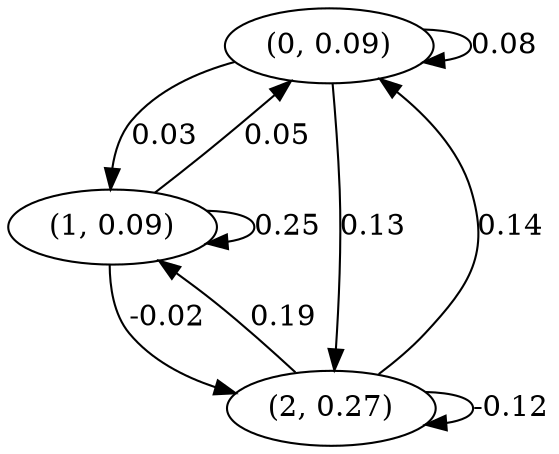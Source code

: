 digraph {
    0 [ label = "(0, 0.09)" ]
    1 [ label = "(1, 0.09)" ]
    2 [ label = "(2, 0.27)" ]
    0 -> 0 [ label = "0.08" ]
    1 -> 1 [ label = "0.25" ]
    2 -> 2 [ label = "-0.12" ]
    1 -> 0 [ label = "0.05" ]
    2 -> 0 [ label = "0.14" ]
    0 -> 1 [ label = "0.03" ]
    2 -> 1 [ label = "0.19" ]
    0 -> 2 [ label = "0.13" ]
    1 -> 2 [ label = "-0.02" ]
}

